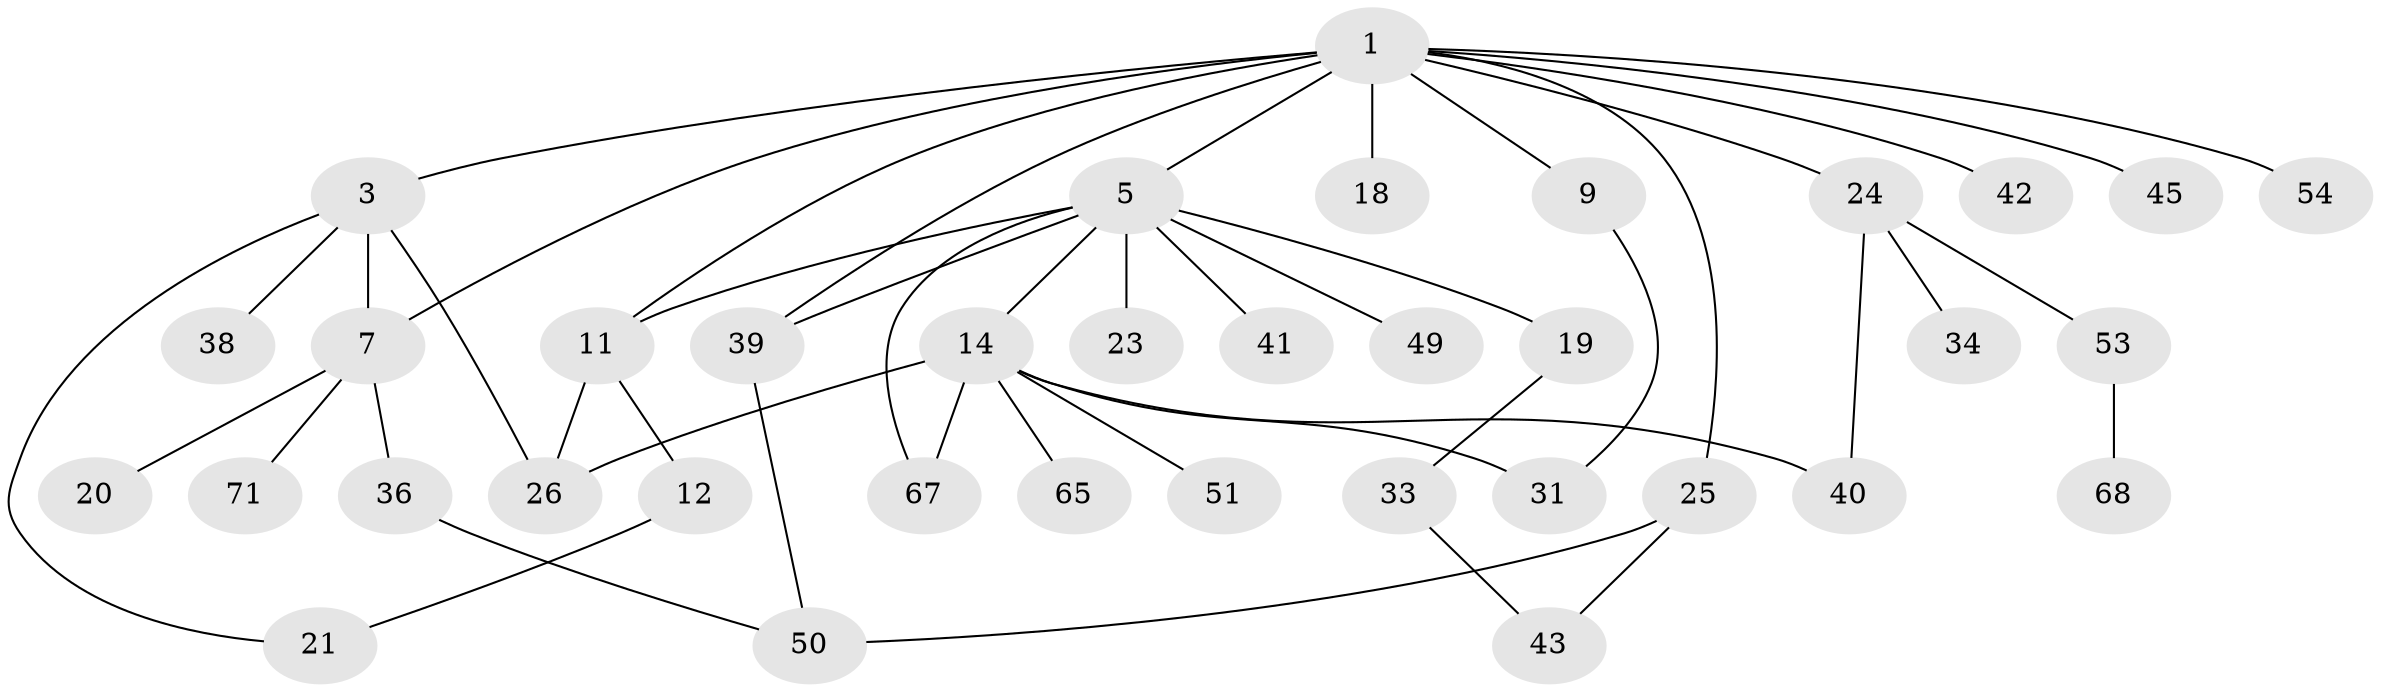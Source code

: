 // original degree distribution, {4: 0.1232876712328767, 5: 0.0684931506849315, 6: 0.0273972602739726, 3: 0.1095890410958904, 2: 0.3287671232876712, 1: 0.3424657534246575}
// Generated by graph-tools (version 1.1) at 2025/13/03/09/25 04:13:32]
// undirected, 36 vertices, 47 edges
graph export_dot {
graph [start="1"]
  node [color=gray90,style=filled];
  1 [super="+2+4"];
  3 [super="+30"];
  5 [super="+73+8"];
  7 [super="+10+66+55"];
  9 [super="+29+44"];
  11 [super="+27+16+32"];
  12;
  14 [super="+15"];
  18;
  19;
  20;
  21 [super="+58+22"];
  23 [super="+48"];
  24 [super="+28"];
  25 [super="+57+35"];
  26 [super="+59+46"];
  31;
  33 [super="+56"];
  34;
  36;
  38;
  39 [super="+69"];
  40;
  41;
  42;
  43;
  45;
  49;
  50 [super="+60"];
  51;
  53;
  54;
  65;
  67;
  68;
  71;
  1 -- 9;
  1 -- 18;
  1 -- 3;
  1 -- 5;
  1 -- 45;
  1 -- 11 [weight=2];
  1 -- 39;
  1 -- 7;
  1 -- 42;
  1 -- 54;
  1 -- 24;
  1 -- 25;
  3 -- 26;
  3 -- 38;
  3 -- 7;
  3 -- 21;
  5 -- 67;
  5 -- 39;
  5 -- 41;
  5 -- 11;
  5 -- 14;
  5 -- 49;
  5 -- 19;
  5 -- 23;
  7 -- 20;
  7 -- 71;
  7 -- 36;
  9 -- 31;
  11 -- 12;
  11 -- 26;
  12 -- 21;
  14 -- 40;
  14 -- 51;
  14 -- 26;
  14 -- 65;
  14 -- 67;
  14 -- 31;
  19 -- 33;
  24 -- 53;
  24 -- 40;
  24 -- 34;
  25 -- 43;
  25 -- 50;
  33 -- 43;
  36 -- 50;
  39 -- 50;
  53 -- 68;
}
